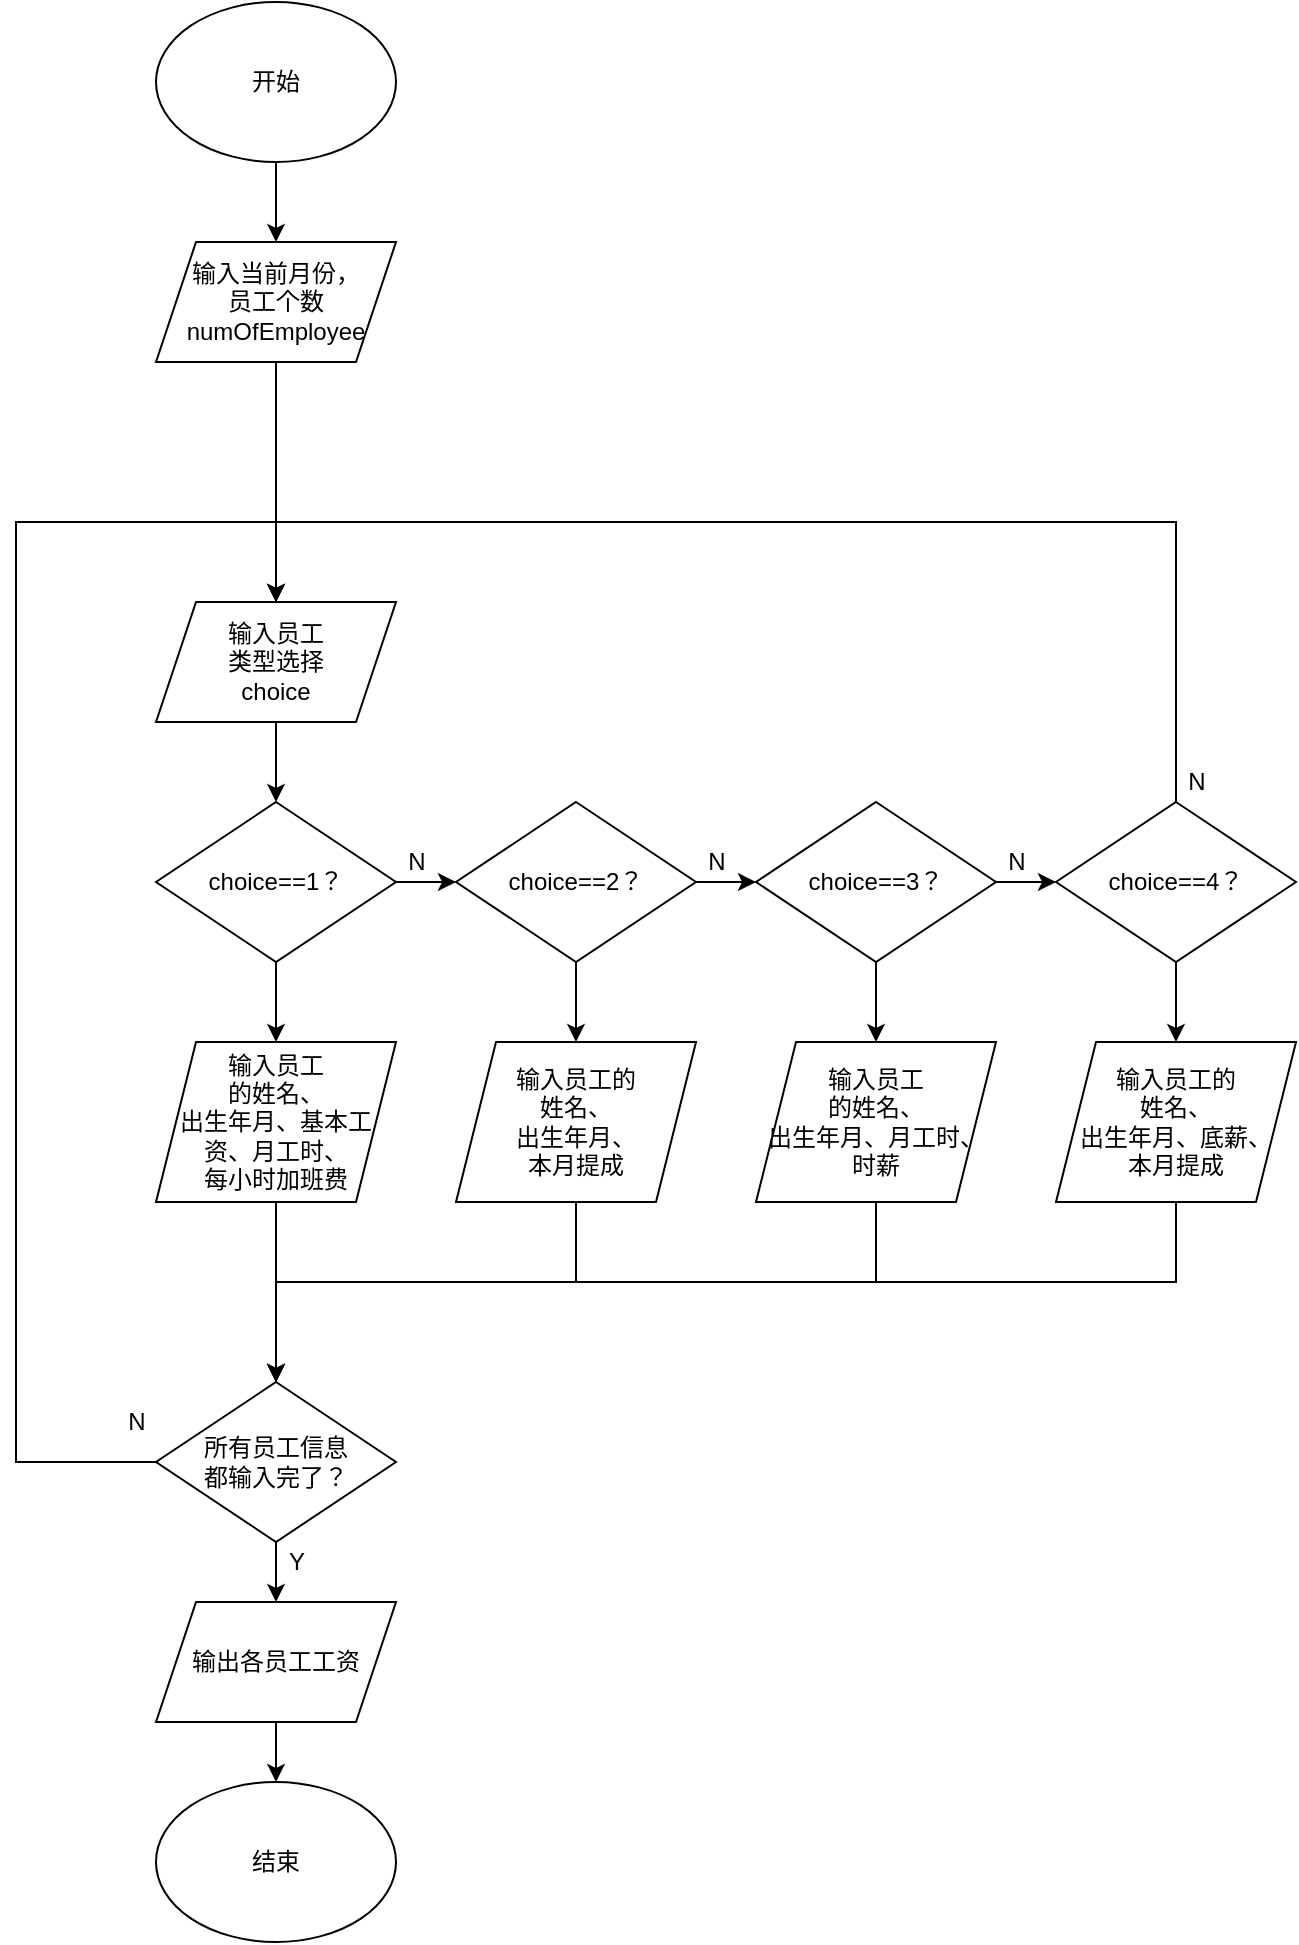 <mxfile version="14.8.4" type="github">
  <diagram id="C5RBs43oDa-KdzZeNtuy" name="Page-1">
    <mxGraphModel dx="1564" dy="2197" grid="1" gridSize="10" guides="1" tooltips="1" connect="1" arrows="1" fold="1" page="1" pageScale="1" pageWidth="827" pageHeight="1169" math="0" shadow="0">
      <root>
        <mxCell id="WIyWlLk6GJQsqaUBKTNV-0" />
        <mxCell id="WIyWlLk6GJQsqaUBKTNV-1" parent="WIyWlLk6GJQsqaUBKTNV-0" />
        <mxCell id="DrpjT_IR7G9uRsINrE51-44" style="edgeStyle=orthogonalEdgeStyle;rounded=0;orthogonalLoop=1;jettySize=auto;html=1;entryX=0.5;entryY=0;entryDx=0;entryDy=0;" edge="1" parent="WIyWlLk6GJQsqaUBKTNV-1" source="DrpjT_IR7G9uRsINrE51-0" target="DrpjT_IR7G9uRsINrE51-2">
          <mxGeometry relative="1" as="geometry" />
        </mxCell>
        <mxCell id="DrpjT_IR7G9uRsINrE51-0" value="开始" style="ellipse;whiteSpace=wrap;html=1;" vertex="1" parent="WIyWlLk6GJQsqaUBKTNV-1">
          <mxGeometry x="160" y="-50" width="120" height="80" as="geometry" />
        </mxCell>
        <mxCell id="DrpjT_IR7G9uRsINrE51-45" style="edgeStyle=orthogonalEdgeStyle;rounded=0;orthogonalLoop=1;jettySize=auto;html=1;entryX=0.5;entryY=0;entryDx=0;entryDy=0;" edge="1" parent="WIyWlLk6GJQsqaUBKTNV-1" source="DrpjT_IR7G9uRsINrE51-2" target="DrpjT_IR7G9uRsINrE51-4">
          <mxGeometry relative="1" as="geometry" />
        </mxCell>
        <mxCell id="DrpjT_IR7G9uRsINrE51-2" value="输入当前月份，&lt;br&gt;员工个数numOfEmployee" style="shape=parallelogram;perimeter=parallelogramPerimeter;whiteSpace=wrap;html=1;fixedSize=1;" vertex="1" parent="WIyWlLk6GJQsqaUBKTNV-1">
          <mxGeometry x="160" y="70" width="120" height="60" as="geometry" />
        </mxCell>
        <mxCell id="DrpjT_IR7G9uRsINrE51-7" style="edgeStyle=orthogonalEdgeStyle;rounded=0;orthogonalLoop=1;jettySize=auto;html=1;entryX=0.5;entryY=0;entryDx=0;entryDy=0;" edge="1" parent="WIyWlLk6GJQsqaUBKTNV-1" source="DrpjT_IR7G9uRsINrE51-4" target="DrpjT_IR7G9uRsINrE51-5">
          <mxGeometry relative="1" as="geometry" />
        </mxCell>
        <mxCell id="DrpjT_IR7G9uRsINrE51-4" value="输入员工&lt;br&gt;类型选择&lt;br&gt;choice" style="shape=parallelogram;perimeter=parallelogramPerimeter;whiteSpace=wrap;html=1;fixedSize=1;" vertex="1" parent="WIyWlLk6GJQsqaUBKTNV-1">
          <mxGeometry x="160" y="250" width="120" height="60" as="geometry" />
        </mxCell>
        <mxCell id="DrpjT_IR7G9uRsINrE51-11" style="edgeStyle=orthogonalEdgeStyle;rounded=0;orthogonalLoop=1;jettySize=auto;html=1;entryX=0;entryY=0.5;entryDx=0;entryDy=0;" edge="1" parent="WIyWlLk6GJQsqaUBKTNV-1" source="DrpjT_IR7G9uRsINrE51-5" target="DrpjT_IR7G9uRsINrE51-8">
          <mxGeometry relative="1" as="geometry" />
        </mxCell>
        <mxCell id="DrpjT_IR7G9uRsINrE51-23" style="edgeStyle=orthogonalEdgeStyle;rounded=0;orthogonalLoop=1;jettySize=auto;html=1;entryX=0.5;entryY=0;entryDx=0;entryDy=0;" edge="1" parent="WIyWlLk6GJQsqaUBKTNV-1" source="DrpjT_IR7G9uRsINrE51-5" target="DrpjT_IR7G9uRsINrE51-19">
          <mxGeometry relative="1" as="geometry" />
        </mxCell>
        <mxCell id="DrpjT_IR7G9uRsINrE51-5" value="choice==1？" style="rhombus;whiteSpace=wrap;html=1;" vertex="1" parent="WIyWlLk6GJQsqaUBKTNV-1">
          <mxGeometry x="160" y="350" width="120" height="80" as="geometry" />
        </mxCell>
        <mxCell id="DrpjT_IR7G9uRsINrE51-12" style="edgeStyle=orthogonalEdgeStyle;rounded=0;orthogonalLoop=1;jettySize=auto;html=1;entryX=0;entryY=0.5;entryDx=0;entryDy=0;" edge="1" parent="WIyWlLk6GJQsqaUBKTNV-1" source="DrpjT_IR7G9uRsINrE51-8" target="DrpjT_IR7G9uRsINrE51-9">
          <mxGeometry relative="1" as="geometry" />
        </mxCell>
        <mxCell id="DrpjT_IR7G9uRsINrE51-24" style="edgeStyle=orthogonalEdgeStyle;rounded=0;orthogonalLoop=1;jettySize=auto;html=1;entryX=0.5;entryY=0;entryDx=0;entryDy=0;" edge="1" parent="WIyWlLk6GJQsqaUBKTNV-1" source="DrpjT_IR7G9uRsINrE51-8" target="DrpjT_IR7G9uRsINrE51-28">
          <mxGeometry relative="1" as="geometry">
            <mxPoint x="370" y="470" as="targetPoint" />
          </mxGeometry>
        </mxCell>
        <mxCell id="DrpjT_IR7G9uRsINrE51-8" value="choice==2？" style="rhombus;whiteSpace=wrap;html=1;" vertex="1" parent="WIyWlLk6GJQsqaUBKTNV-1">
          <mxGeometry x="310" y="350" width="120" height="80" as="geometry" />
        </mxCell>
        <mxCell id="DrpjT_IR7G9uRsINrE51-13" style="edgeStyle=orthogonalEdgeStyle;rounded=0;orthogonalLoop=1;jettySize=auto;html=1;entryX=0;entryY=0.5;entryDx=0;entryDy=0;" edge="1" parent="WIyWlLk6GJQsqaUBKTNV-1" source="DrpjT_IR7G9uRsINrE51-9" target="DrpjT_IR7G9uRsINrE51-10">
          <mxGeometry relative="1" as="geometry" />
        </mxCell>
        <mxCell id="DrpjT_IR7G9uRsINrE51-25" style="edgeStyle=orthogonalEdgeStyle;rounded=0;orthogonalLoop=1;jettySize=auto;html=1;entryX=0.5;entryY=0;entryDx=0;entryDy=0;" edge="1" parent="WIyWlLk6GJQsqaUBKTNV-1" source="DrpjT_IR7G9uRsINrE51-9" target="DrpjT_IR7G9uRsINrE51-29">
          <mxGeometry relative="1" as="geometry">
            <mxPoint x="520" y="470" as="targetPoint" />
          </mxGeometry>
        </mxCell>
        <mxCell id="DrpjT_IR7G9uRsINrE51-9" value="choice==3？" style="rhombus;whiteSpace=wrap;html=1;" vertex="1" parent="WIyWlLk6GJQsqaUBKTNV-1">
          <mxGeometry x="460" y="350" width="120" height="80" as="geometry" />
        </mxCell>
        <mxCell id="DrpjT_IR7G9uRsINrE51-14" style="edgeStyle=orthogonalEdgeStyle;rounded=0;orthogonalLoop=1;jettySize=auto;html=1;entryX=0.5;entryY=0;entryDx=0;entryDy=0;" edge="1" parent="WIyWlLk6GJQsqaUBKTNV-1" source="DrpjT_IR7G9uRsINrE51-10" target="DrpjT_IR7G9uRsINrE51-4">
          <mxGeometry relative="1" as="geometry">
            <mxPoint x="670" y="240" as="targetPoint" />
            <Array as="points">
              <mxPoint x="670" y="210" />
              <mxPoint x="220" y="210" />
            </Array>
          </mxGeometry>
        </mxCell>
        <mxCell id="DrpjT_IR7G9uRsINrE51-26" style="edgeStyle=orthogonalEdgeStyle;rounded=0;orthogonalLoop=1;jettySize=auto;html=1;entryX=0.5;entryY=0;entryDx=0;entryDy=0;" edge="1" parent="WIyWlLk6GJQsqaUBKTNV-1" source="DrpjT_IR7G9uRsINrE51-10" target="DrpjT_IR7G9uRsINrE51-30">
          <mxGeometry relative="1" as="geometry">
            <mxPoint x="670" y="470" as="targetPoint" />
          </mxGeometry>
        </mxCell>
        <mxCell id="DrpjT_IR7G9uRsINrE51-10" value="choice==4？" style="rhombus;whiteSpace=wrap;html=1;" vertex="1" parent="WIyWlLk6GJQsqaUBKTNV-1">
          <mxGeometry x="610" y="350" width="120" height="80" as="geometry" />
        </mxCell>
        <mxCell id="DrpjT_IR7G9uRsINrE51-15" value="N" style="text;html=1;align=center;verticalAlign=middle;resizable=0;points=[];autosize=1;strokeColor=none;" vertex="1" parent="WIyWlLk6GJQsqaUBKTNV-1">
          <mxGeometry x="670" y="330" width="20" height="20" as="geometry" />
        </mxCell>
        <mxCell id="DrpjT_IR7G9uRsINrE51-16" value="N" style="text;html=1;align=center;verticalAlign=middle;resizable=0;points=[];autosize=1;strokeColor=none;" vertex="1" parent="WIyWlLk6GJQsqaUBKTNV-1">
          <mxGeometry x="280" y="370" width="20" height="20" as="geometry" />
        </mxCell>
        <mxCell id="DrpjT_IR7G9uRsINrE51-17" value="N" style="text;html=1;align=center;verticalAlign=middle;resizable=0;points=[];autosize=1;strokeColor=none;" vertex="1" parent="WIyWlLk6GJQsqaUBKTNV-1">
          <mxGeometry x="430" y="370" width="20" height="20" as="geometry" />
        </mxCell>
        <mxCell id="DrpjT_IR7G9uRsINrE51-18" value="N" style="text;html=1;align=center;verticalAlign=middle;resizable=0;points=[];autosize=1;strokeColor=none;" vertex="1" parent="WIyWlLk6GJQsqaUBKTNV-1">
          <mxGeometry x="580" y="370" width="20" height="20" as="geometry" />
        </mxCell>
        <mxCell id="DrpjT_IR7G9uRsINrE51-31" style="edgeStyle=orthogonalEdgeStyle;rounded=0;orthogonalLoop=1;jettySize=auto;html=1;entryX=0.5;entryY=0;entryDx=0;entryDy=0;" edge="1" parent="WIyWlLk6GJQsqaUBKTNV-1" source="DrpjT_IR7G9uRsINrE51-19" target="DrpjT_IR7G9uRsINrE51-27">
          <mxGeometry relative="1" as="geometry" />
        </mxCell>
        <mxCell id="DrpjT_IR7G9uRsINrE51-19" value="输入员工&lt;br&gt;的姓名、&lt;br&gt;出生年月、基本工资、月工时、&lt;br&gt;每小时加班费" style="shape=parallelogram;perimeter=parallelogramPerimeter;whiteSpace=wrap;html=1;fixedSize=1;" vertex="1" parent="WIyWlLk6GJQsqaUBKTNV-1">
          <mxGeometry x="160" y="470" width="120" height="80" as="geometry" />
        </mxCell>
        <mxCell id="DrpjT_IR7G9uRsINrE51-35" style="edgeStyle=orthogonalEdgeStyle;rounded=0;orthogonalLoop=1;jettySize=auto;html=1;entryX=0.5;entryY=0;entryDx=0;entryDy=0;" edge="1" parent="WIyWlLk6GJQsqaUBKTNV-1" source="DrpjT_IR7G9uRsINrE51-27" target="DrpjT_IR7G9uRsINrE51-4">
          <mxGeometry relative="1" as="geometry">
            <Array as="points">
              <mxPoint x="90" y="680" />
              <mxPoint x="90" y="210" />
              <mxPoint x="220" y="210" />
            </Array>
          </mxGeometry>
        </mxCell>
        <mxCell id="DrpjT_IR7G9uRsINrE51-41" style="edgeStyle=orthogonalEdgeStyle;rounded=0;orthogonalLoop=1;jettySize=auto;html=1;entryX=0.5;entryY=0;entryDx=0;entryDy=0;" edge="1" parent="WIyWlLk6GJQsqaUBKTNV-1" source="DrpjT_IR7G9uRsINrE51-27" target="DrpjT_IR7G9uRsINrE51-39">
          <mxGeometry relative="1" as="geometry" />
        </mxCell>
        <mxCell id="DrpjT_IR7G9uRsINrE51-27" value="所有员工信息&lt;br&gt;都输入完了？" style="rhombus;whiteSpace=wrap;html=1;" vertex="1" parent="WIyWlLk6GJQsqaUBKTNV-1">
          <mxGeometry x="160" y="640" width="120" height="80" as="geometry" />
        </mxCell>
        <mxCell id="DrpjT_IR7G9uRsINrE51-32" style="edgeStyle=orthogonalEdgeStyle;rounded=0;orthogonalLoop=1;jettySize=auto;html=1;entryX=0.5;entryY=0;entryDx=0;entryDy=0;" edge="1" parent="WIyWlLk6GJQsqaUBKTNV-1" source="DrpjT_IR7G9uRsINrE51-28" target="DrpjT_IR7G9uRsINrE51-27">
          <mxGeometry relative="1" as="geometry">
            <Array as="points">
              <mxPoint x="370" y="590" />
              <mxPoint x="220" y="590" />
            </Array>
          </mxGeometry>
        </mxCell>
        <mxCell id="DrpjT_IR7G9uRsINrE51-28" value="输入员工的&lt;br&gt;姓名、&lt;br&gt;出生年月、&lt;br&gt;本月提成" style="shape=parallelogram;perimeter=parallelogramPerimeter;whiteSpace=wrap;html=1;fixedSize=1;" vertex="1" parent="WIyWlLk6GJQsqaUBKTNV-1">
          <mxGeometry x="310" y="470" width="120" height="80" as="geometry" />
        </mxCell>
        <mxCell id="DrpjT_IR7G9uRsINrE51-33" style="edgeStyle=orthogonalEdgeStyle;rounded=0;orthogonalLoop=1;jettySize=auto;html=1;entryX=0.5;entryY=0;entryDx=0;entryDy=0;" edge="1" parent="WIyWlLk6GJQsqaUBKTNV-1" source="DrpjT_IR7G9uRsINrE51-29" target="DrpjT_IR7G9uRsINrE51-27">
          <mxGeometry relative="1" as="geometry">
            <Array as="points">
              <mxPoint x="520" y="590" />
              <mxPoint x="220" y="590" />
            </Array>
          </mxGeometry>
        </mxCell>
        <mxCell id="DrpjT_IR7G9uRsINrE51-29" value="输入员工&lt;br&gt;的姓名、&lt;br&gt;出生年月、月工时、&lt;br&gt;时薪" style="shape=parallelogram;perimeter=parallelogramPerimeter;whiteSpace=wrap;html=1;fixedSize=1;" vertex="1" parent="WIyWlLk6GJQsqaUBKTNV-1">
          <mxGeometry x="460" y="470" width="120" height="80" as="geometry" />
        </mxCell>
        <mxCell id="DrpjT_IR7G9uRsINrE51-34" style="edgeStyle=orthogonalEdgeStyle;rounded=0;orthogonalLoop=1;jettySize=auto;html=1;entryX=0.5;entryY=0;entryDx=0;entryDy=0;" edge="1" parent="WIyWlLk6GJQsqaUBKTNV-1" source="DrpjT_IR7G9uRsINrE51-30" target="DrpjT_IR7G9uRsINrE51-27">
          <mxGeometry relative="1" as="geometry">
            <Array as="points">
              <mxPoint x="670" y="590" />
              <mxPoint x="220" y="590" />
            </Array>
          </mxGeometry>
        </mxCell>
        <mxCell id="DrpjT_IR7G9uRsINrE51-30" value="输入员工的&lt;br&gt;姓名、&lt;br&gt;出生年月、底薪、&lt;br&gt;本月提成" style="shape=parallelogram;perimeter=parallelogramPerimeter;whiteSpace=wrap;html=1;fixedSize=1;" vertex="1" parent="WIyWlLk6GJQsqaUBKTNV-1">
          <mxGeometry x="610" y="470" width="120" height="80" as="geometry" />
        </mxCell>
        <mxCell id="DrpjT_IR7G9uRsINrE51-38" value="N" style="text;html=1;align=center;verticalAlign=middle;resizable=0;points=[];autosize=1;strokeColor=none;" vertex="1" parent="WIyWlLk6GJQsqaUBKTNV-1">
          <mxGeometry x="140" y="650" width="20" height="20" as="geometry" />
        </mxCell>
        <mxCell id="DrpjT_IR7G9uRsINrE51-42" style="edgeStyle=orthogonalEdgeStyle;rounded=0;orthogonalLoop=1;jettySize=auto;html=1;entryX=0.5;entryY=0;entryDx=0;entryDy=0;" edge="1" parent="WIyWlLk6GJQsqaUBKTNV-1" source="DrpjT_IR7G9uRsINrE51-39" target="DrpjT_IR7G9uRsINrE51-40">
          <mxGeometry relative="1" as="geometry" />
        </mxCell>
        <mxCell id="DrpjT_IR7G9uRsINrE51-39" value="输出各员工工资" style="shape=parallelogram;perimeter=parallelogramPerimeter;whiteSpace=wrap;html=1;fixedSize=1;" vertex="1" parent="WIyWlLk6GJQsqaUBKTNV-1">
          <mxGeometry x="160" y="750" width="120" height="60" as="geometry" />
        </mxCell>
        <mxCell id="DrpjT_IR7G9uRsINrE51-40" value="结束" style="ellipse;whiteSpace=wrap;html=1;" vertex="1" parent="WIyWlLk6GJQsqaUBKTNV-1">
          <mxGeometry x="160" y="840" width="120" height="80" as="geometry" />
        </mxCell>
        <mxCell id="DrpjT_IR7G9uRsINrE51-43" value="Y" style="text;html=1;align=center;verticalAlign=middle;resizable=0;points=[];autosize=1;strokeColor=none;" vertex="1" parent="WIyWlLk6GJQsqaUBKTNV-1">
          <mxGeometry x="220" y="720" width="20" height="20" as="geometry" />
        </mxCell>
      </root>
    </mxGraphModel>
  </diagram>
</mxfile>
